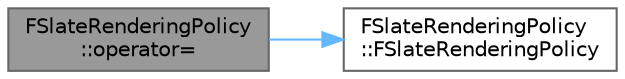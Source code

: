 digraph "FSlateRenderingPolicy::operator="
{
 // INTERACTIVE_SVG=YES
 // LATEX_PDF_SIZE
  bgcolor="transparent";
  edge [fontname=Helvetica,fontsize=10,labelfontname=Helvetica,labelfontsize=10];
  node [fontname=Helvetica,fontsize=10,shape=box,height=0.2,width=0.4];
  rankdir="LR";
  Node1 [id="Node000001",label="FSlateRenderingPolicy\l::operator=",height=0.2,width=0.4,color="gray40", fillcolor="grey60", style="filled", fontcolor="black",tooltip=" "];
  Node1 -> Node2 [id="edge1_Node000001_Node000002",color="steelblue1",style="solid",tooltip=" "];
  Node2 [id="Node000002",label="FSlateRenderingPolicy\l::FSlateRenderingPolicy",height=0.2,width=0.4,color="grey40", fillcolor="white", style="filled",URL="$d1/dd6/classFSlateRenderingPolicy.html#a6c2ca91a5b9afe128ad3d3f407d6abce",tooltip="Creates and initializes a new instance."];
}
